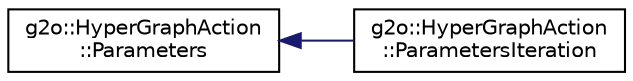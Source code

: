 digraph "Graphical Class Hierarchy"
{
  edge [fontname="Helvetica",fontsize="10",labelfontname="Helvetica",labelfontsize="10"];
  node [fontname="Helvetica",fontsize="10",shape=record];
  rankdir="LR";
  Node0 [label="g2o::HyperGraphAction\l::Parameters",height=0.2,width=0.4,color="black", fillcolor="white", style="filled",URL="$classg2o_1_1_hyper_graph_action_1_1_parameters.html"];
  Node0 -> Node1 [dir="back",color="midnightblue",fontsize="10",style="solid",fontname="Helvetica"];
  Node1 [label="g2o::HyperGraphAction\l::ParametersIteration",height=0.2,width=0.4,color="black", fillcolor="white", style="filled",URL="$classg2o_1_1_hyper_graph_action_1_1_parameters_iteration.html"];
}
